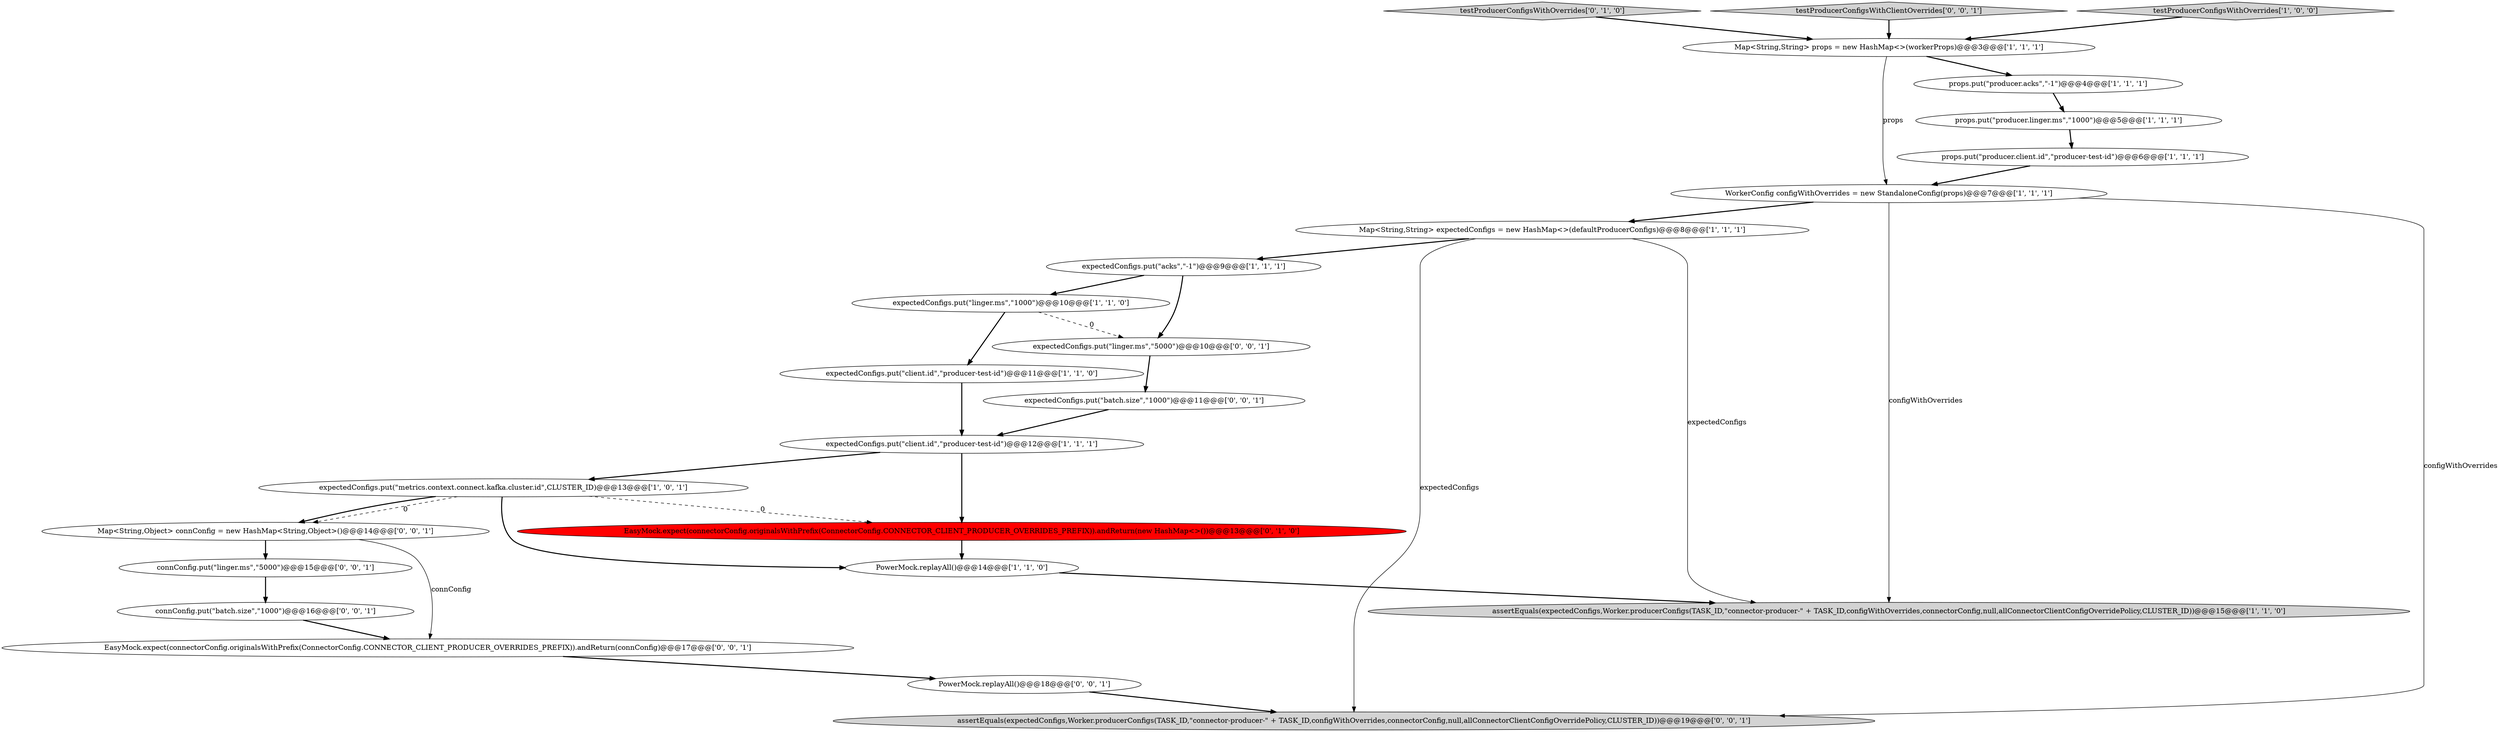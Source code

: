 digraph {
2 [style = filled, label = "expectedConfigs.put(\"linger.ms\",\"1000\")@@@10@@@['1', '1', '0']", fillcolor = white, shape = ellipse image = "AAA0AAABBB1BBB"];
7 [style = filled, label = "PowerMock.replayAll()@@@14@@@['1', '1', '0']", fillcolor = white, shape = ellipse image = "AAA0AAABBB1BBB"];
15 [style = filled, label = "testProducerConfigsWithOverrides['0', '1', '0']", fillcolor = lightgray, shape = diamond image = "AAA0AAABBB2BBB"];
14 [style = filled, label = "EasyMock.expect(connectorConfig.originalsWithPrefix(ConnectorConfig.CONNECTOR_CLIENT_PRODUCER_OVERRIDES_PREFIX)).andReturn(new HashMap<>())@@@13@@@['0', '1', '0']", fillcolor = red, shape = ellipse image = "AAA1AAABBB2BBB"];
23 [style = filled, label = "EasyMock.expect(connectorConfig.originalsWithPrefix(ConnectorConfig.CONNECTOR_CLIENT_PRODUCER_OVERRIDES_PREFIX)).andReturn(connConfig)@@@17@@@['0', '0', '1']", fillcolor = white, shape = ellipse image = "AAA0AAABBB3BBB"];
16 [style = filled, label = "testProducerConfigsWithClientOverrides['0', '0', '1']", fillcolor = lightgray, shape = diamond image = "AAA0AAABBB3BBB"];
12 [style = filled, label = "Map<String,String> expectedConfigs = new HashMap<>(defaultProducerConfigs)@@@8@@@['1', '1', '1']", fillcolor = white, shape = ellipse image = "AAA0AAABBB1BBB"];
8 [style = filled, label = "props.put(\"producer.client.id\",\"producer-test-id\")@@@6@@@['1', '1', '1']", fillcolor = white, shape = ellipse image = "AAA0AAABBB1BBB"];
3 [style = filled, label = "props.put(\"producer.linger.ms\",\"1000\")@@@5@@@['1', '1', '1']", fillcolor = white, shape = ellipse image = "AAA0AAABBB1BBB"];
13 [style = filled, label = "expectedConfigs.put(\"client.id\",\"producer-test-id\")@@@12@@@['1', '1', '1']", fillcolor = white, shape = ellipse image = "AAA0AAABBB1BBB"];
24 [style = filled, label = "connConfig.put(\"batch.size\",\"1000\")@@@16@@@['0', '0', '1']", fillcolor = white, shape = ellipse image = "AAA0AAABBB3BBB"];
19 [style = filled, label = "assertEquals(expectedConfigs,Worker.producerConfigs(TASK_ID,\"connector-producer-\" + TASK_ID,configWithOverrides,connectorConfig,null,allConnectorClientConfigOverridePolicy,CLUSTER_ID))@@@19@@@['0', '0', '1']", fillcolor = lightgray, shape = ellipse image = "AAA0AAABBB3BBB"];
9 [style = filled, label = "expectedConfigs.put(\"client.id\",\"producer-test-id\")@@@11@@@['1', '1', '0']", fillcolor = white, shape = ellipse image = "AAA0AAABBB1BBB"];
0 [style = filled, label = "expectedConfigs.put(\"acks\",\"-1\")@@@9@@@['1', '1', '1']", fillcolor = white, shape = ellipse image = "AAA0AAABBB1BBB"];
6 [style = filled, label = "expectedConfigs.put(\"metrics.context.connect.kafka.cluster.id\",CLUSTER_ID)@@@13@@@['1', '0', '1']", fillcolor = white, shape = ellipse image = "AAA0AAABBB1BBB"];
18 [style = filled, label = "connConfig.put(\"linger.ms\",\"5000\")@@@15@@@['0', '0', '1']", fillcolor = white, shape = ellipse image = "AAA0AAABBB3BBB"];
21 [style = filled, label = "PowerMock.replayAll()@@@18@@@['0', '0', '1']", fillcolor = white, shape = ellipse image = "AAA0AAABBB3BBB"];
4 [style = filled, label = "WorkerConfig configWithOverrides = new StandaloneConfig(props)@@@7@@@['1', '1', '1']", fillcolor = white, shape = ellipse image = "AAA0AAABBB1BBB"];
1 [style = filled, label = "testProducerConfigsWithOverrides['1', '0', '0']", fillcolor = lightgray, shape = diamond image = "AAA0AAABBB1BBB"];
11 [style = filled, label = "assertEquals(expectedConfigs,Worker.producerConfigs(TASK_ID,\"connector-producer-\" + TASK_ID,configWithOverrides,connectorConfig,null,allConnectorClientConfigOverridePolicy,CLUSTER_ID))@@@15@@@['1', '1', '0']", fillcolor = lightgray, shape = ellipse image = "AAA0AAABBB1BBB"];
22 [style = filled, label = "expectedConfigs.put(\"linger.ms\",\"5000\")@@@10@@@['0', '0', '1']", fillcolor = white, shape = ellipse image = "AAA0AAABBB3BBB"];
20 [style = filled, label = "expectedConfigs.put(\"batch.size\",\"1000\")@@@11@@@['0', '0', '1']", fillcolor = white, shape = ellipse image = "AAA0AAABBB3BBB"];
10 [style = filled, label = "Map<String,String> props = new HashMap<>(workerProps)@@@3@@@['1', '1', '1']", fillcolor = white, shape = ellipse image = "AAA0AAABBB1BBB"];
5 [style = filled, label = "props.put(\"producer.acks\",\"-1\")@@@4@@@['1', '1', '1']", fillcolor = white, shape = ellipse image = "AAA0AAABBB1BBB"];
17 [style = filled, label = "Map<String,Object> connConfig = new HashMap<String,Object>()@@@14@@@['0', '0', '1']", fillcolor = white, shape = ellipse image = "AAA0AAABBB3BBB"];
12->19 [style = solid, label="expectedConfigs"];
5->3 [style = bold, label=""];
6->17 [style = bold, label=""];
12->11 [style = solid, label="expectedConfigs"];
15->10 [style = bold, label=""];
18->24 [style = bold, label=""];
7->11 [style = bold, label=""];
20->13 [style = bold, label=""];
21->19 [style = bold, label=""];
16->10 [style = bold, label=""];
0->2 [style = bold, label=""];
17->23 [style = solid, label="connConfig"];
6->17 [style = dashed, label="0"];
2->9 [style = bold, label=""];
6->14 [style = dashed, label="0"];
12->0 [style = bold, label=""];
14->7 [style = bold, label=""];
4->11 [style = solid, label="configWithOverrides"];
10->5 [style = bold, label=""];
22->20 [style = bold, label=""];
23->21 [style = bold, label=""];
3->8 [style = bold, label=""];
0->22 [style = bold, label=""];
4->12 [style = bold, label=""];
10->4 [style = solid, label="props"];
8->4 [style = bold, label=""];
13->6 [style = bold, label=""];
6->7 [style = bold, label=""];
1->10 [style = bold, label=""];
2->22 [style = dashed, label="0"];
13->14 [style = bold, label=""];
4->19 [style = solid, label="configWithOverrides"];
17->18 [style = bold, label=""];
9->13 [style = bold, label=""];
24->23 [style = bold, label=""];
}
